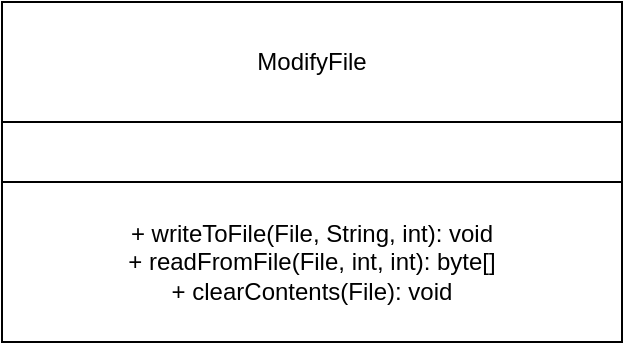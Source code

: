 <mxfile version="14.4.8" type="device"><diagram id="pTcus23fcbmYgatx48-v" name="Page-1"><mxGraphModel dx="1554" dy="720" grid="1" gridSize="10" guides="1" tooltips="1" connect="1" arrows="1" fold="1" page="1" pageScale="1" pageWidth="850" pageHeight="1100" math="0" shadow="0"><root><mxCell id="0"/><mxCell id="1" parent="0"/><mxCell id="xVA2EFbzGdGtGnkJWnRA-1" value="ModifyFile" style="rounded=0;whiteSpace=wrap;html=1;" vertex="1" parent="1"><mxGeometry x="180" y="90" width="310" height="60" as="geometry"/></mxCell><mxCell id="xVA2EFbzGdGtGnkJWnRA-2" value="" style="rounded=0;whiteSpace=wrap;html=1;" vertex="1" parent="1"><mxGeometry x="180" y="150" width="310" height="30" as="geometry"/></mxCell><mxCell id="xVA2EFbzGdGtGnkJWnRA-3" value="+ writeToFile(File, String, int): void&lt;br&gt;+ readFromFile(File, int, int): byte[]&lt;br&gt;+ clearContents(File): void" style="rounded=0;whiteSpace=wrap;html=1;" vertex="1" parent="1"><mxGeometry x="180" y="180" width="310" height="80" as="geometry"/></mxCell></root></mxGraphModel></diagram></mxfile>